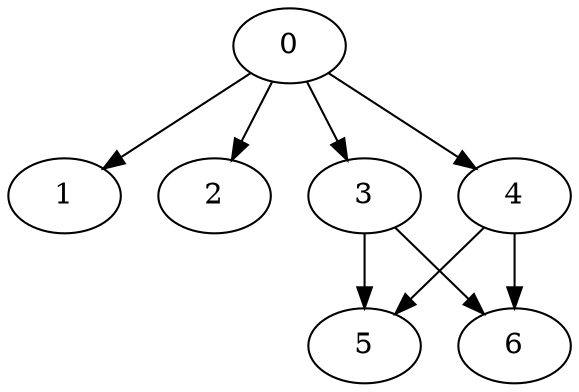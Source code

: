 digraph "TestComparable" {
	0	 [Weight=5];
	1	 [Weight=10];
	2	 [Weight=10];
	3	 [Weight=10];
	4	 [Weight=10];
	5    [Weight=7];
	6    [Weight=7];
	0 -> 1	 [Weight=15];
	0 -> 2	 [Weight=15];
	0 -> 3	 [Weight=15];
	0 -> 4	 [Weight=15];
	3 -> 5   [Weight=8];
	3 -> 6   [Weight=8];
	4 -> 5   [Weight=8];
    4 -> 6   [Weight=8];
}
